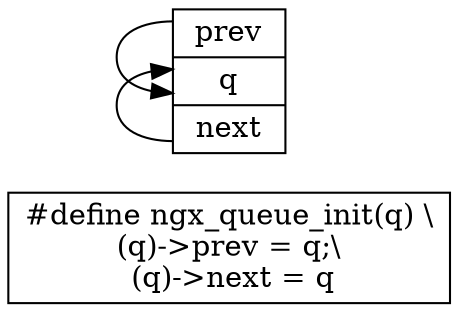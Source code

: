 digraph ngx_queue_init {
	rankdir=LR;
	node [shape=record];
	"#define ngx_queue_init(q) \\\n(q)->prev = q;\\\n (q)->next = q"
	init [label="<prev> prev | <init> q | <next> next"];
	init:prev -> init:<init>
	init:next -> init:<init>
}